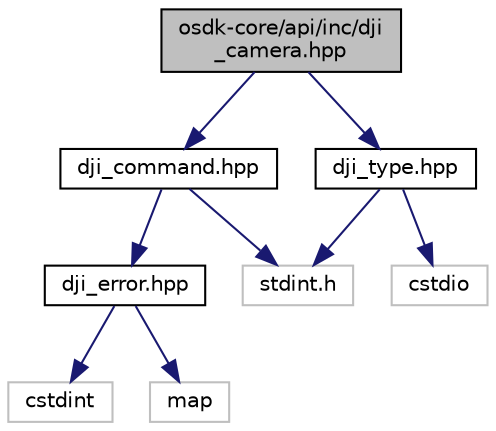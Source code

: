 digraph "osdk-core/api/inc/dji_camera.hpp"
{
 // INTERACTIVE_SVG=YES
 // LATEX_PDF_SIZE
  edge [fontname="Helvetica",fontsize="10",labelfontname="Helvetica",labelfontsize="10"];
  node [fontname="Helvetica",fontsize="10",shape=record];
  Node1 [label="osdk-core/api/inc/dji\l_camera.hpp",height=0.2,width=0.4,color="black", fillcolor="grey75", style="filled", fontcolor="black",tooltip="Camera/Gimbal API for DJI onboardSDK library."];
  Node1 -> Node2 [color="midnightblue",fontsize="10",style="solid",fontname="Helvetica"];
  Node2 [label="dji_command.hpp",height=0.2,width=0.4,color="black", fillcolor="white", style="filled",URL="$dji__command_8hpp.html",tooltip="All DJI OSDK OpenProtocol Command IDs."];
  Node2 -> Node3 [color="midnightblue",fontsize="10",style="solid",fontname="Helvetica"];
  Node3 [label="dji_error.hpp",height=0.2,width=0.4,color="black", fillcolor="white", style="filled",URL="$dji__error_8hpp.html",tooltip="All DJI OSDK OpenProtocol ACK Error Codes."];
  Node3 -> Node4 [color="midnightblue",fontsize="10",style="solid",fontname="Helvetica"];
  Node4 [label="cstdint",height=0.2,width=0.4,color="grey75", fillcolor="white", style="filled",tooltip=" "];
  Node3 -> Node5 [color="midnightblue",fontsize="10",style="solid",fontname="Helvetica"];
  Node5 [label="map",height=0.2,width=0.4,color="grey75", fillcolor="white", style="filled",tooltip=" "];
  Node2 -> Node6 [color="midnightblue",fontsize="10",style="solid",fontname="Helvetica"];
  Node6 [label="stdint.h",height=0.2,width=0.4,color="grey75", fillcolor="white", style="filled",tooltip=" "];
  Node1 -> Node7 [color="midnightblue",fontsize="10",style="solid",fontname="Helvetica"];
  Node7 [label="dji_type.hpp",height=0.2,width=0.4,color="black", fillcolor="white", style="filled",URL="$dji__type_8hpp.html",tooltip="Data type and Data Structure definitions for use throughout DJI OSDK."];
  Node7 -> Node8 [color="midnightblue",fontsize="10",style="solid",fontname="Helvetica"];
  Node8 [label="cstdio",height=0.2,width=0.4,color="grey75", fillcolor="white", style="filled",tooltip=" "];
  Node7 -> Node6 [color="midnightblue",fontsize="10",style="solid",fontname="Helvetica"];
}
